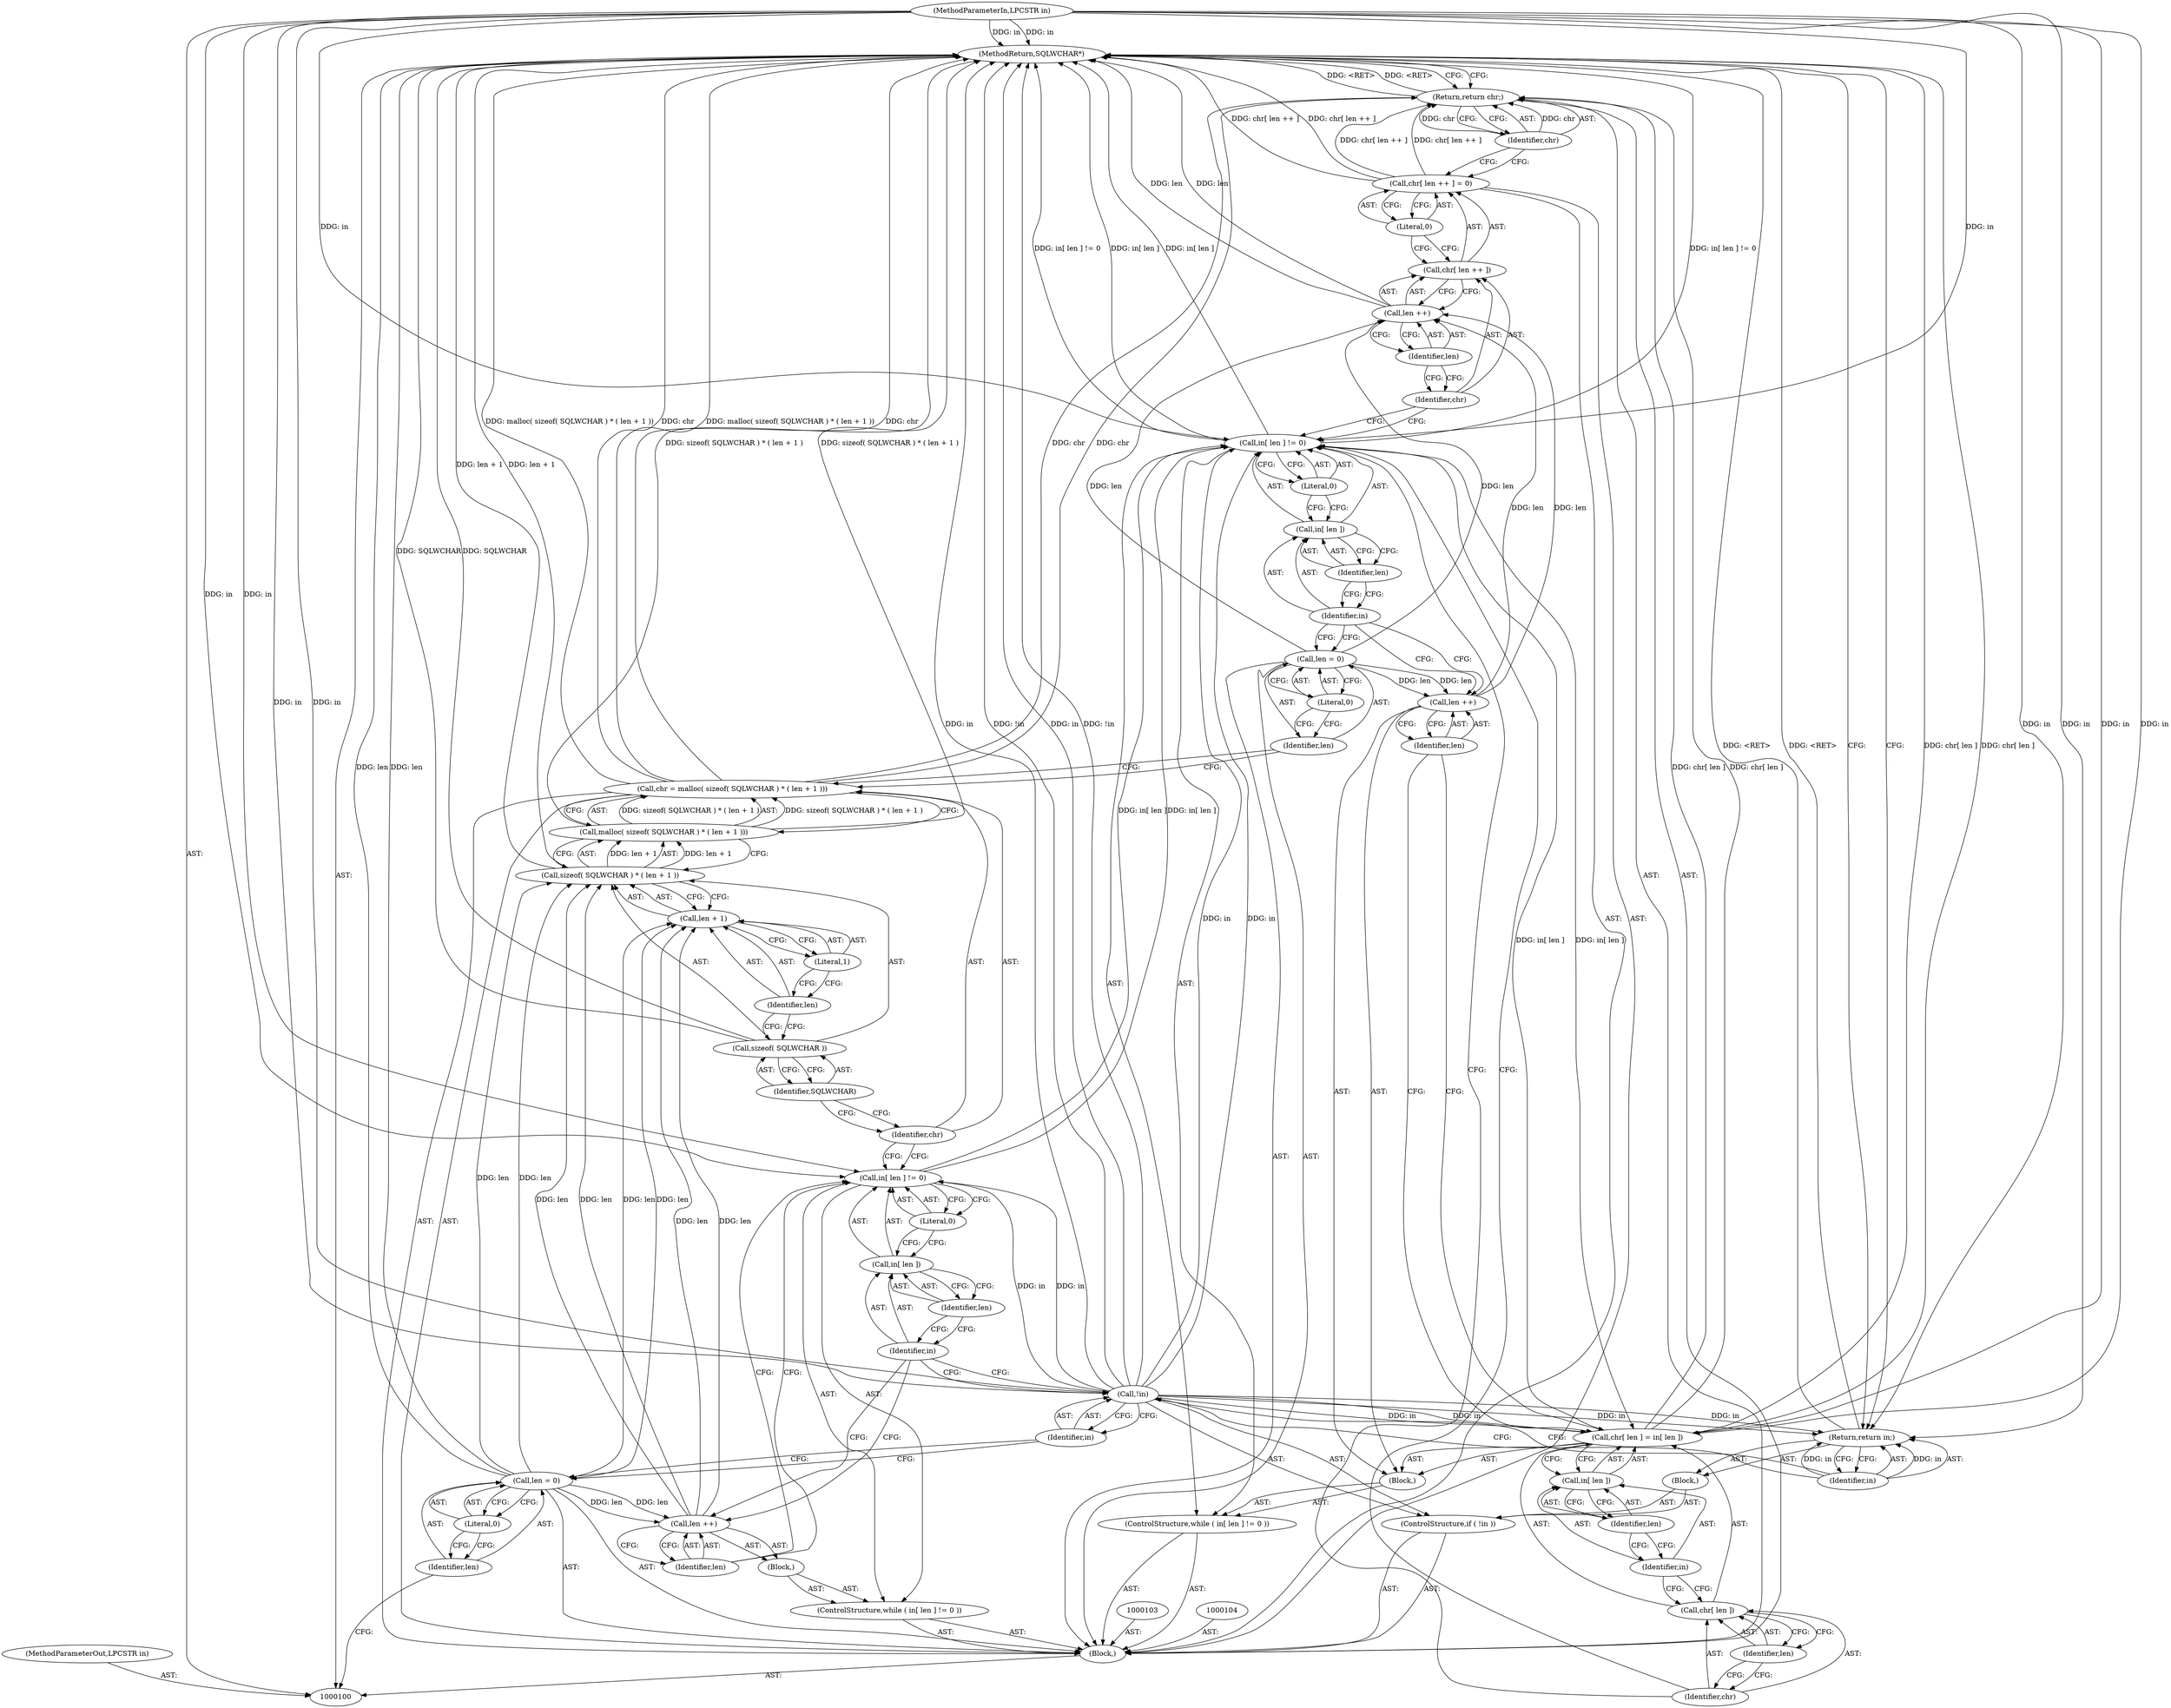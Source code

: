 digraph "1_unixODBC_45ef78e037f578b15fc58938a3a3251655e71d6f#diff-d52750c7ba4e594410438569d8e2963aL24_5" {
"1000159" [label="(MethodReturn,SQLWCHAR*)"];
"1000101" [label="(MethodParameterIn,LPCSTR in)"];
"1000208" [label="(MethodParameterOut,LPCSTR in)"];
"1000115" [label="(Call,in[ len ] != 0)"];
"1000116" [label="(Call,in[ len ])"];
"1000117" [label="(Identifier,in)"];
"1000118" [label="(Identifier,len)"];
"1000119" [label="(Literal,0)"];
"1000114" [label="(ControlStructure,while ( in[ len ] != 0 ))"];
"1000120" [label="(Block,)"];
"1000121" [label="(Call,len ++)"];
"1000122" [label="(Identifier,len)"];
"1000125" [label="(Call,malloc( sizeof( SQLWCHAR ) * ( len + 1 )))"];
"1000126" [label="(Call,sizeof( SQLWCHAR ) * ( len + 1 ))"];
"1000127" [label="(Call,sizeof( SQLWCHAR ))"];
"1000128" [label="(Identifier,SQLWCHAR)"];
"1000123" [label="(Call,chr = malloc( sizeof( SQLWCHAR ) * ( len + 1 )))"];
"1000124" [label="(Identifier,chr)"];
"1000129" [label="(Call,len + 1)"];
"1000130" [label="(Identifier,len)"];
"1000131" [label="(Literal,1)"];
"1000134" [label="(Literal,0)"];
"1000132" [label="(Call,len = 0)"];
"1000133" [label="(Identifier,len)"];
"1000136" [label="(Call,in[ len ] != 0)"];
"1000137" [label="(Call,in[ len ])"];
"1000138" [label="(Identifier,in)"];
"1000139" [label="(Identifier,len)"];
"1000140" [label="(Literal,0)"];
"1000135" [label="(ControlStructure,while ( in[ len ] != 0 ))"];
"1000102" [label="(Block,)"];
"1000141" [label="(Block,)"];
"1000145" [label="(Identifier,len)"];
"1000146" [label="(Call,in[ len ])"];
"1000147" [label="(Identifier,in)"];
"1000148" [label="(Identifier,len)"];
"1000142" [label="(Call,chr[ len ] = in[ len ])"];
"1000143" [label="(Call,chr[ len ])"];
"1000144" [label="(Identifier,chr)"];
"1000149" [label="(Call,len ++)"];
"1000150" [label="(Identifier,len)"];
"1000156" [label="(Literal,0)"];
"1000151" [label="(Call,chr[ len ++ ] = 0)"];
"1000152" [label="(Call,chr[ len ++ ])"];
"1000153" [label="(Identifier,chr)"];
"1000154" [label="(Call,len ++)"];
"1000155" [label="(Identifier,len)"];
"1000158" [label="(Identifier,chr)"];
"1000157" [label="(Return,return chr;)"];
"1000107" [label="(Literal,0)"];
"1000105" [label="(Call,len = 0)"];
"1000106" [label="(Identifier,len)"];
"1000109" [label="(Call,!in)"];
"1000110" [label="(Identifier,in)"];
"1000108" [label="(ControlStructure,if ( !in ))"];
"1000111" [label="(Block,)"];
"1000113" [label="(Identifier,in)"];
"1000112" [label="(Return,return in;)"];
"1000159" -> "1000100"  [label="AST: "];
"1000159" -> "1000112"  [label="CFG: "];
"1000159" -> "1000157"  [label="CFG: "];
"1000112" -> "1000159"  [label="DDG: <RET>"];
"1000125" -> "1000159"  [label="DDG: sizeof( SQLWCHAR ) * ( len + 1 )"];
"1000123" -> "1000159"  [label="DDG: malloc( sizeof( SQLWCHAR ) * ( len + 1 ))"];
"1000123" -> "1000159"  [label="DDG: chr"];
"1000151" -> "1000159"  [label="DDG: chr[ len ++ ]"];
"1000127" -> "1000159"  [label="DDG: SQLWCHAR"];
"1000126" -> "1000159"  [label="DDG: len + 1"];
"1000154" -> "1000159"  [label="DDG: len"];
"1000101" -> "1000159"  [label="DDG: in"];
"1000109" -> "1000159"  [label="DDG: in"];
"1000109" -> "1000159"  [label="DDG: !in"];
"1000142" -> "1000159"  [label="DDG: chr[ len ]"];
"1000136" -> "1000159"  [label="DDG: in[ len ] != 0"];
"1000136" -> "1000159"  [label="DDG: in[ len ]"];
"1000105" -> "1000159"  [label="DDG: len"];
"1000157" -> "1000159"  [label="DDG: <RET>"];
"1000101" -> "1000100"  [label="AST: "];
"1000101" -> "1000159"  [label="DDG: in"];
"1000101" -> "1000109"  [label="DDG: in"];
"1000101" -> "1000112"  [label="DDG: in"];
"1000101" -> "1000115"  [label="DDG: in"];
"1000101" -> "1000136"  [label="DDG: in"];
"1000101" -> "1000142"  [label="DDG: in"];
"1000208" -> "1000100"  [label="AST: "];
"1000115" -> "1000114"  [label="AST: "];
"1000115" -> "1000119"  [label="CFG: "];
"1000116" -> "1000115"  [label="AST: "];
"1000119" -> "1000115"  [label="AST: "];
"1000122" -> "1000115"  [label="CFG: "];
"1000124" -> "1000115"  [label="CFG: "];
"1000109" -> "1000115"  [label="DDG: in"];
"1000101" -> "1000115"  [label="DDG: in"];
"1000115" -> "1000136"  [label="DDG: in[ len ]"];
"1000116" -> "1000115"  [label="AST: "];
"1000116" -> "1000118"  [label="CFG: "];
"1000117" -> "1000116"  [label="AST: "];
"1000118" -> "1000116"  [label="AST: "];
"1000119" -> "1000116"  [label="CFG: "];
"1000117" -> "1000116"  [label="AST: "];
"1000117" -> "1000121"  [label="CFG: "];
"1000117" -> "1000109"  [label="CFG: "];
"1000118" -> "1000117"  [label="CFG: "];
"1000118" -> "1000116"  [label="AST: "];
"1000118" -> "1000117"  [label="CFG: "];
"1000116" -> "1000118"  [label="CFG: "];
"1000119" -> "1000115"  [label="AST: "];
"1000119" -> "1000116"  [label="CFG: "];
"1000115" -> "1000119"  [label="CFG: "];
"1000114" -> "1000102"  [label="AST: "];
"1000115" -> "1000114"  [label="AST: "];
"1000120" -> "1000114"  [label="AST: "];
"1000120" -> "1000114"  [label="AST: "];
"1000121" -> "1000120"  [label="AST: "];
"1000121" -> "1000120"  [label="AST: "];
"1000121" -> "1000122"  [label="CFG: "];
"1000122" -> "1000121"  [label="AST: "];
"1000117" -> "1000121"  [label="CFG: "];
"1000105" -> "1000121"  [label="DDG: len"];
"1000121" -> "1000126"  [label="DDG: len"];
"1000121" -> "1000129"  [label="DDG: len"];
"1000122" -> "1000121"  [label="AST: "];
"1000122" -> "1000115"  [label="CFG: "];
"1000121" -> "1000122"  [label="CFG: "];
"1000125" -> "1000123"  [label="AST: "];
"1000125" -> "1000126"  [label="CFG: "];
"1000126" -> "1000125"  [label="AST: "];
"1000123" -> "1000125"  [label="CFG: "];
"1000125" -> "1000159"  [label="DDG: sizeof( SQLWCHAR ) * ( len + 1 )"];
"1000125" -> "1000123"  [label="DDG: sizeof( SQLWCHAR ) * ( len + 1 )"];
"1000126" -> "1000125"  [label="DDG: len + 1"];
"1000126" -> "1000125"  [label="AST: "];
"1000126" -> "1000129"  [label="CFG: "];
"1000127" -> "1000126"  [label="AST: "];
"1000129" -> "1000126"  [label="AST: "];
"1000125" -> "1000126"  [label="CFG: "];
"1000126" -> "1000159"  [label="DDG: len + 1"];
"1000126" -> "1000125"  [label="DDG: len + 1"];
"1000121" -> "1000126"  [label="DDG: len"];
"1000105" -> "1000126"  [label="DDG: len"];
"1000127" -> "1000126"  [label="AST: "];
"1000127" -> "1000128"  [label="CFG: "];
"1000128" -> "1000127"  [label="AST: "];
"1000130" -> "1000127"  [label="CFG: "];
"1000127" -> "1000159"  [label="DDG: SQLWCHAR"];
"1000128" -> "1000127"  [label="AST: "];
"1000128" -> "1000124"  [label="CFG: "];
"1000127" -> "1000128"  [label="CFG: "];
"1000123" -> "1000102"  [label="AST: "];
"1000123" -> "1000125"  [label="CFG: "];
"1000124" -> "1000123"  [label="AST: "];
"1000125" -> "1000123"  [label="AST: "];
"1000133" -> "1000123"  [label="CFG: "];
"1000123" -> "1000159"  [label="DDG: malloc( sizeof( SQLWCHAR ) * ( len + 1 ))"];
"1000123" -> "1000159"  [label="DDG: chr"];
"1000125" -> "1000123"  [label="DDG: sizeof( SQLWCHAR ) * ( len + 1 )"];
"1000123" -> "1000157"  [label="DDG: chr"];
"1000124" -> "1000123"  [label="AST: "];
"1000124" -> "1000115"  [label="CFG: "];
"1000128" -> "1000124"  [label="CFG: "];
"1000129" -> "1000126"  [label="AST: "];
"1000129" -> "1000131"  [label="CFG: "];
"1000130" -> "1000129"  [label="AST: "];
"1000131" -> "1000129"  [label="AST: "];
"1000126" -> "1000129"  [label="CFG: "];
"1000121" -> "1000129"  [label="DDG: len"];
"1000105" -> "1000129"  [label="DDG: len"];
"1000130" -> "1000129"  [label="AST: "];
"1000130" -> "1000127"  [label="CFG: "];
"1000131" -> "1000130"  [label="CFG: "];
"1000131" -> "1000129"  [label="AST: "];
"1000131" -> "1000130"  [label="CFG: "];
"1000129" -> "1000131"  [label="CFG: "];
"1000134" -> "1000132"  [label="AST: "];
"1000134" -> "1000133"  [label="CFG: "];
"1000132" -> "1000134"  [label="CFG: "];
"1000132" -> "1000102"  [label="AST: "];
"1000132" -> "1000134"  [label="CFG: "];
"1000133" -> "1000132"  [label="AST: "];
"1000134" -> "1000132"  [label="AST: "];
"1000138" -> "1000132"  [label="CFG: "];
"1000132" -> "1000149"  [label="DDG: len"];
"1000132" -> "1000154"  [label="DDG: len"];
"1000133" -> "1000132"  [label="AST: "];
"1000133" -> "1000123"  [label="CFG: "];
"1000134" -> "1000133"  [label="CFG: "];
"1000136" -> "1000135"  [label="AST: "];
"1000136" -> "1000140"  [label="CFG: "];
"1000137" -> "1000136"  [label="AST: "];
"1000140" -> "1000136"  [label="AST: "];
"1000144" -> "1000136"  [label="CFG: "];
"1000153" -> "1000136"  [label="CFG: "];
"1000136" -> "1000159"  [label="DDG: in[ len ] != 0"];
"1000136" -> "1000159"  [label="DDG: in[ len ]"];
"1000115" -> "1000136"  [label="DDG: in[ len ]"];
"1000109" -> "1000136"  [label="DDG: in"];
"1000101" -> "1000136"  [label="DDG: in"];
"1000136" -> "1000142"  [label="DDG: in[ len ]"];
"1000137" -> "1000136"  [label="AST: "];
"1000137" -> "1000139"  [label="CFG: "];
"1000138" -> "1000137"  [label="AST: "];
"1000139" -> "1000137"  [label="AST: "];
"1000140" -> "1000137"  [label="CFG: "];
"1000138" -> "1000137"  [label="AST: "];
"1000138" -> "1000149"  [label="CFG: "];
"1000138" -> "1000132"  [label="CFG: "];
"1000139" -> "1000138"  [label="CFG: "];
"1000139" -> "1000137"  [label="AST: "];
"1000139" -> "1000138"  [label="CFG: "];
"1000137" -> "1000139"  [label="CFG: "];
"1000140" -> "1000136"  [label="AST: "];
"1000140" -> "1000137"  [label="CFG: "];
"1000136" -> "1000140"  [label="CFG: "];
"1000135" -> "1000102"  [label="AST: "];
"1000136" -> "1000135"  [label="AST: "];
"1000141" -> "1000135"  [label="AST: "];
"1000102" -> "1000100"  [label="AST: "];
"1000103" -> "1000102"  [label="AST: "];
"1000104" -> "1000102"  [label="AST: "];
"1000105" -> "1000102"  [label="AST: "];
"1000108" -> "1000102"  [label="AST: "];
"1000114" -> "1000102"  [label="AST: "];
"1000123" -> "1000102"  [label="AST: "];
"1000132" -> "1000102"  [label="AST: "];
"1000135" -> "1000102"  [label="AST: "];
"1000151" -> "1000102"  [label="AST: "];
"1000157" -> "1000102"  [label="AST: "];
"1000141" -> "1000135"  [label="AST: "];
"1000142" -> "1000141"  [label="AST: "];
"1000149" -> "1000141"  [label="AST: "];
"1000145" -> "1000143"  [label="AST: "];
"1000145" -> "1000144"  [label="CFG: "];
"1000143" -> "1000145"  [label="CFG: "];
"1000146" -> "1000142"  [label="AST: "];
"1000146" -> "1000148"  [label="CFG: "];
"1000147" -> "1000146"  [label="AST: "];
"1000148" -> "1000146"  [label="AST: "];
"1000142" -> "1000146"  [label="CFG: "];
"1000147" -> "1000146"  [label="AST: "];
"1000147" -> "1000143"  [label="CFG: "];
"1000148" -> "1000147"  [label="CFG: "];
"1000148" -> "1000146"  [label="AST: "];
"1000148" -> "1000147"  [label="CFG: "];
"1000146" -> "1000148"  [label="CFG: "];
"1000142" -> "1000141"  [label="AST: "];
"1000142" -> "1000146"  [label="CFG: "];
"1000143" -> "1000142"  [label="AST: "];
"1000146" -> "1000142"  [label="AST: "];
"1000150" -> "1000142"  [label="CFG: "];
"1000142" -> "1000159"  [label="DDG: chr[ len ]"];
"1000136" -> "1000142"  [label="DDG: in[ len ]"];
"1000109" -> "1000142"  [label="DDG: in"];
"1000101" -> "1000142"  [label="DDG: in"];
"1000142" -> "1000157"  [label="DDG: chr[ len ]"];
"1000143" -> "1000142"  [label="AST: "];
"1000143" -> "1000145"  [label="CFG: "];
"1000144" -> "1000143"  [label="AST: "];
"1000145" -> "1000143"  [label="AST: "];
"1000147" -> "1000143"  [label="CFG: "];
"1000144" -> "1000143"  [label="AST: "];
"1000144" -> "1000136"  [label="CFG: "];
"1000145" -> "1000144"  [label="CFG: "];
"1000149" -> "1000141"  [label="AST: "];
"1000149" -> "1000150"  [label="CFG: "];
"1000150" -> "1000149"  [label="AST: "];
"1000138" -> "1000149"  [label="CFG: "];
"1000132" -> "1000149"  [label="DDG: len"];
"1000149" -> "1000154"  [label="DDG: len"];
"1000150" -> "1000149"  [label="AST: "];
"1000150" -> "1000142"  [label="CFG: "];
"1000149" -> "1000150"  [label="CFG: "];
"1000156" -> "1000151"  [label="AST: "];
"1000156" -> "1000152"  [label="CFG: "];
"1000151" -> "1000156"  [label="CFG: "];
"1000151" -> "1000102"  [label="AST: "];
"1000151" -> "1000156"  [label="CFG: "];
"1000152" -> "1000151"  [label="AST: "];
"1000156" -> "1000151"  [label="AST: "];
"1000158" -> "1000151"  [label="CFG: "];
"1000151" -> "1000159"  [label="DDG: chr[ len ++ ]"];
"1000151" -> "1000157"  [label="DDG: chr[ len ++ ]"];
"1000152" -> "1000151"  [label="AST: "];
"1000152" -> "1000154"  [label="CFG: "];
"1000153" -> "1000152"  [label="AST: "];
"1000154" -> "1000152"  [label="AST: "];
"1000156" -> "1000152"  [label="CFG: "];
"1000153" -> "1000152"  [label="AST: "];
"1000153" -> "1000136"  [label="CFG: "];
"1000155" -> "1000153"  [label="CFG: "];
"1000154" -> "1000152"  [label="AST: "];
"1000154" -> "1000155"  [label="CFG: "];
"1000155" -> "1000154"  [label="AST: "];
"1000152" -> "1000154"  [label="CFG: "];
"1000154" -> "1000159"  [label="DDG: len"];
"1000132" -> "1000154"  [label="DDG: len"];
"1000149" -> "1000154"  [label="DDG: len"];
"1000155" -> "1000154"  [label="AST: "];
"1000155" -> "1000153"  [label="CFG: "];
"1000154" -> "1000155"  [label="CFG: "];
"1000158" -> "1000157"  [label="AST: "];
"1000158" -> "1000151"  [label="CFG: "];
"1000157" -> "1000158"  [label="CFG: "];
"1000158" -> "1000157"  [label="DDG: chr"];
"1000157" -> "1000102"  [label="AST: "];
"1000157" -> "1000158"  [label="CFG: "];
"1000158" -> "1000157"  [label="AST: "];
"1000159" -> "1000157"  [label="CFG: "];
"1000157" -> "1000159"  [label="DDG: <RET>"];
"1000158" -> "1000157"  [label="DDG: chr"];
"1000151" -> "1000157"  [label="DDG: chr[ len ++ ]"];
"1000142" -> "1000157"  [label="DDG: chr[ len ]"];
"1000123" -> "1000157"  [label="DDG: chr"];
"1000107" -> "1000105"  [label="AST: "];
"1000107" -> "1000106"  [label="CFG: "];
"1000105" -> "1000107"  [label="CFG: "];
"1000105" -> "1000102"  [label="AST: "];
"1000105" -> "1000107"  [label="CFG: "];
"1000106" -> "1000105"  [label="AST: "];
"1000107" -> "1000105"  [label="AST: "];
"1000110" -> "1000105"  [label="CFG: "];
"1000105" -> "1000159"  [label="DDG: len"];
"1000105" -> "1000121"  [label="DDG: len"];
"1000105" -> "1000126"  [label="DDG: len"];
"1000105" -> "1000129"  [label="DDG: len"];
"1000106" -> "1000105"  [label="AST: "];
"1000106" -> "1000100"  [label="CFG: "];
"1000107" -> "1000106"  [label="CFG: "];
"1000109" -> "1000108"  [label="AST: "];
"1000109" -> "1000110"  [label="CFG: "];
"1000110" -> "1000109"  [label="AST: "];
"1000113" -> "1000109"  [label="CFG: "];
"1000117" -> "1000109"  [label="CFG: "];
"1000109" -> "1000159"  [label="DDG: in"];
"1000109" -> "1000159"  [label="DDG: !in"];
"1000101" -> "1000109"  [label="DDG: in"];
"1000109" -> "1000112"  [label="DDG: in"];
"1000109" -> "1000115"  [label="DDG: in"];
"1000109" -> "1000136"  [label="DDG: in"];
"1000109" -> "1000142"  [label="DDG: in"];
"1000110" -> "1000109"  [label="AST: "];
"1000110" -> "1000105"  [label="CFG: "];
"1000109" -> "1000110"  [label="CFG: "];
"1000108" -> "1000102"  [label="AST: "];
"1000109" -> "1000108"  [label="AST: "];
"1000111" -> "1000108"  [label="AST: "];
"1000111" -> "1000108"  [label="AST: "];
"1000112" -> "1000111"  [label="AST: "];
"1000113" -> "1000112"  [label="AST: "];
"1000113" -> "1000109"  [label="CFG: "];
"1000112" -> "1000113"  [label="CFG: "];
"1000113" -> "1000112"  [label="DDG: in"];
"1000112" -> "1000111"  [label="AST: "];
"1000112" -> "1000113"  [label="CFG: "];
"1000113" -> "1000112"  [label="AST: "];
"1000159" -> "1000112"  [label="CFG: "];
"1000112" -> "1000159"  [label="DDG: <RET>"];
"1000113" -> "1000112"  [label="DDG: in"];
"1000109" -> "1000112"  [label="DDG: in"];
"1000101" -> "1000112"  [label="DDG: in"];
}
